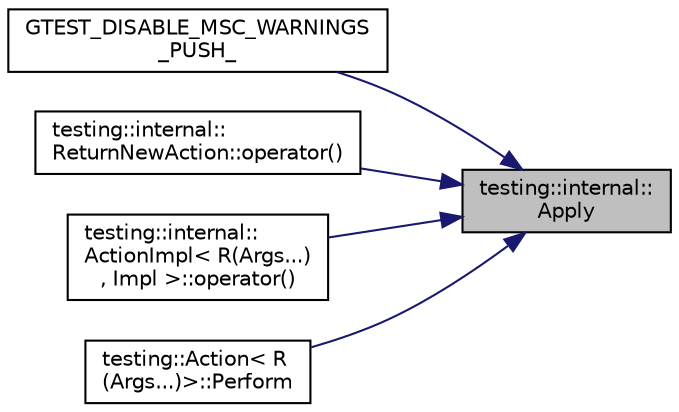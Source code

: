 digraph "testing::internal::Apply"
{
 // LATEX_PDF_SIZE
  bgcolor="transparent";
  edge [fontname="Helvetica",fontsize="10",labelfontname="Helvetica",labelfontsize="10"];
  node [fontname="Helvetica",fontsize="10",shape=record];
  rankdir="RL";
  Node1 [label="testing::internal::\lApply",height=0.2,width=0.4,color="black", fillcolor="grey75", style="filled", fontcolor="black",tooltip=" "];
  Node1 -> Node2 [dir="back",color="midnightblue",fontsize="10",style="solid",fontname="Helvetica"];
  Node2 [label="GTEST_DISABLE_MSC_WARNINGS\l_PUSH_",height=0.2,width=0.4,color="black",URL="$gmock-matchers_8h.html#a76d5edfe42aefbbbf81289a6a12f3761",tooltip=" "];
  Node1 -> Node3 [dir="back",color="midnightblue",fontsize="10",style="solid",fontname="Helvetica"];
  Node3 [label="testing::internal::\lReturnNewAction::operator()",height=0.2,width=0.4,color="black",URL="$structtesting_1_1internal_1_1ReturnNewAction.html#afc4123e37fa918c5d0c4697503949dc1",tooltip=" "];
  Node1 -> Node4 [dir="back",color="midnightblue",fontsize="10",style="solid",fontname="Helvetica"];
  Node4 [label="testing::internal::\lActionImpl\< R(Args...)\l, Impl \>::operator()",height=0.2,width=0.4,color="black",URL="$structtesting_1_1internal_1_1ActionImpl_3_01R_07Args_8_8_8_08_00_01Impl_01_4.html#a97a9ef032b3804ba69ca675a0edb2843",tooltip=" "];
  Node1 -> Node5 [dir="back",color="midnightblue",fontsize="10",style="solid",fontname="Helvetica"];
  Node5 [label="testing::Action\< R\l(Args...)\>::Perform",height=0.2,width=0.4,color="black",URL="$classtesting_1_1Action_3_01R_07Args_8_8_8_08_4.html#a84c4919e5d1691584bbd37c5aaf48f30",tooltip=" "];
}
